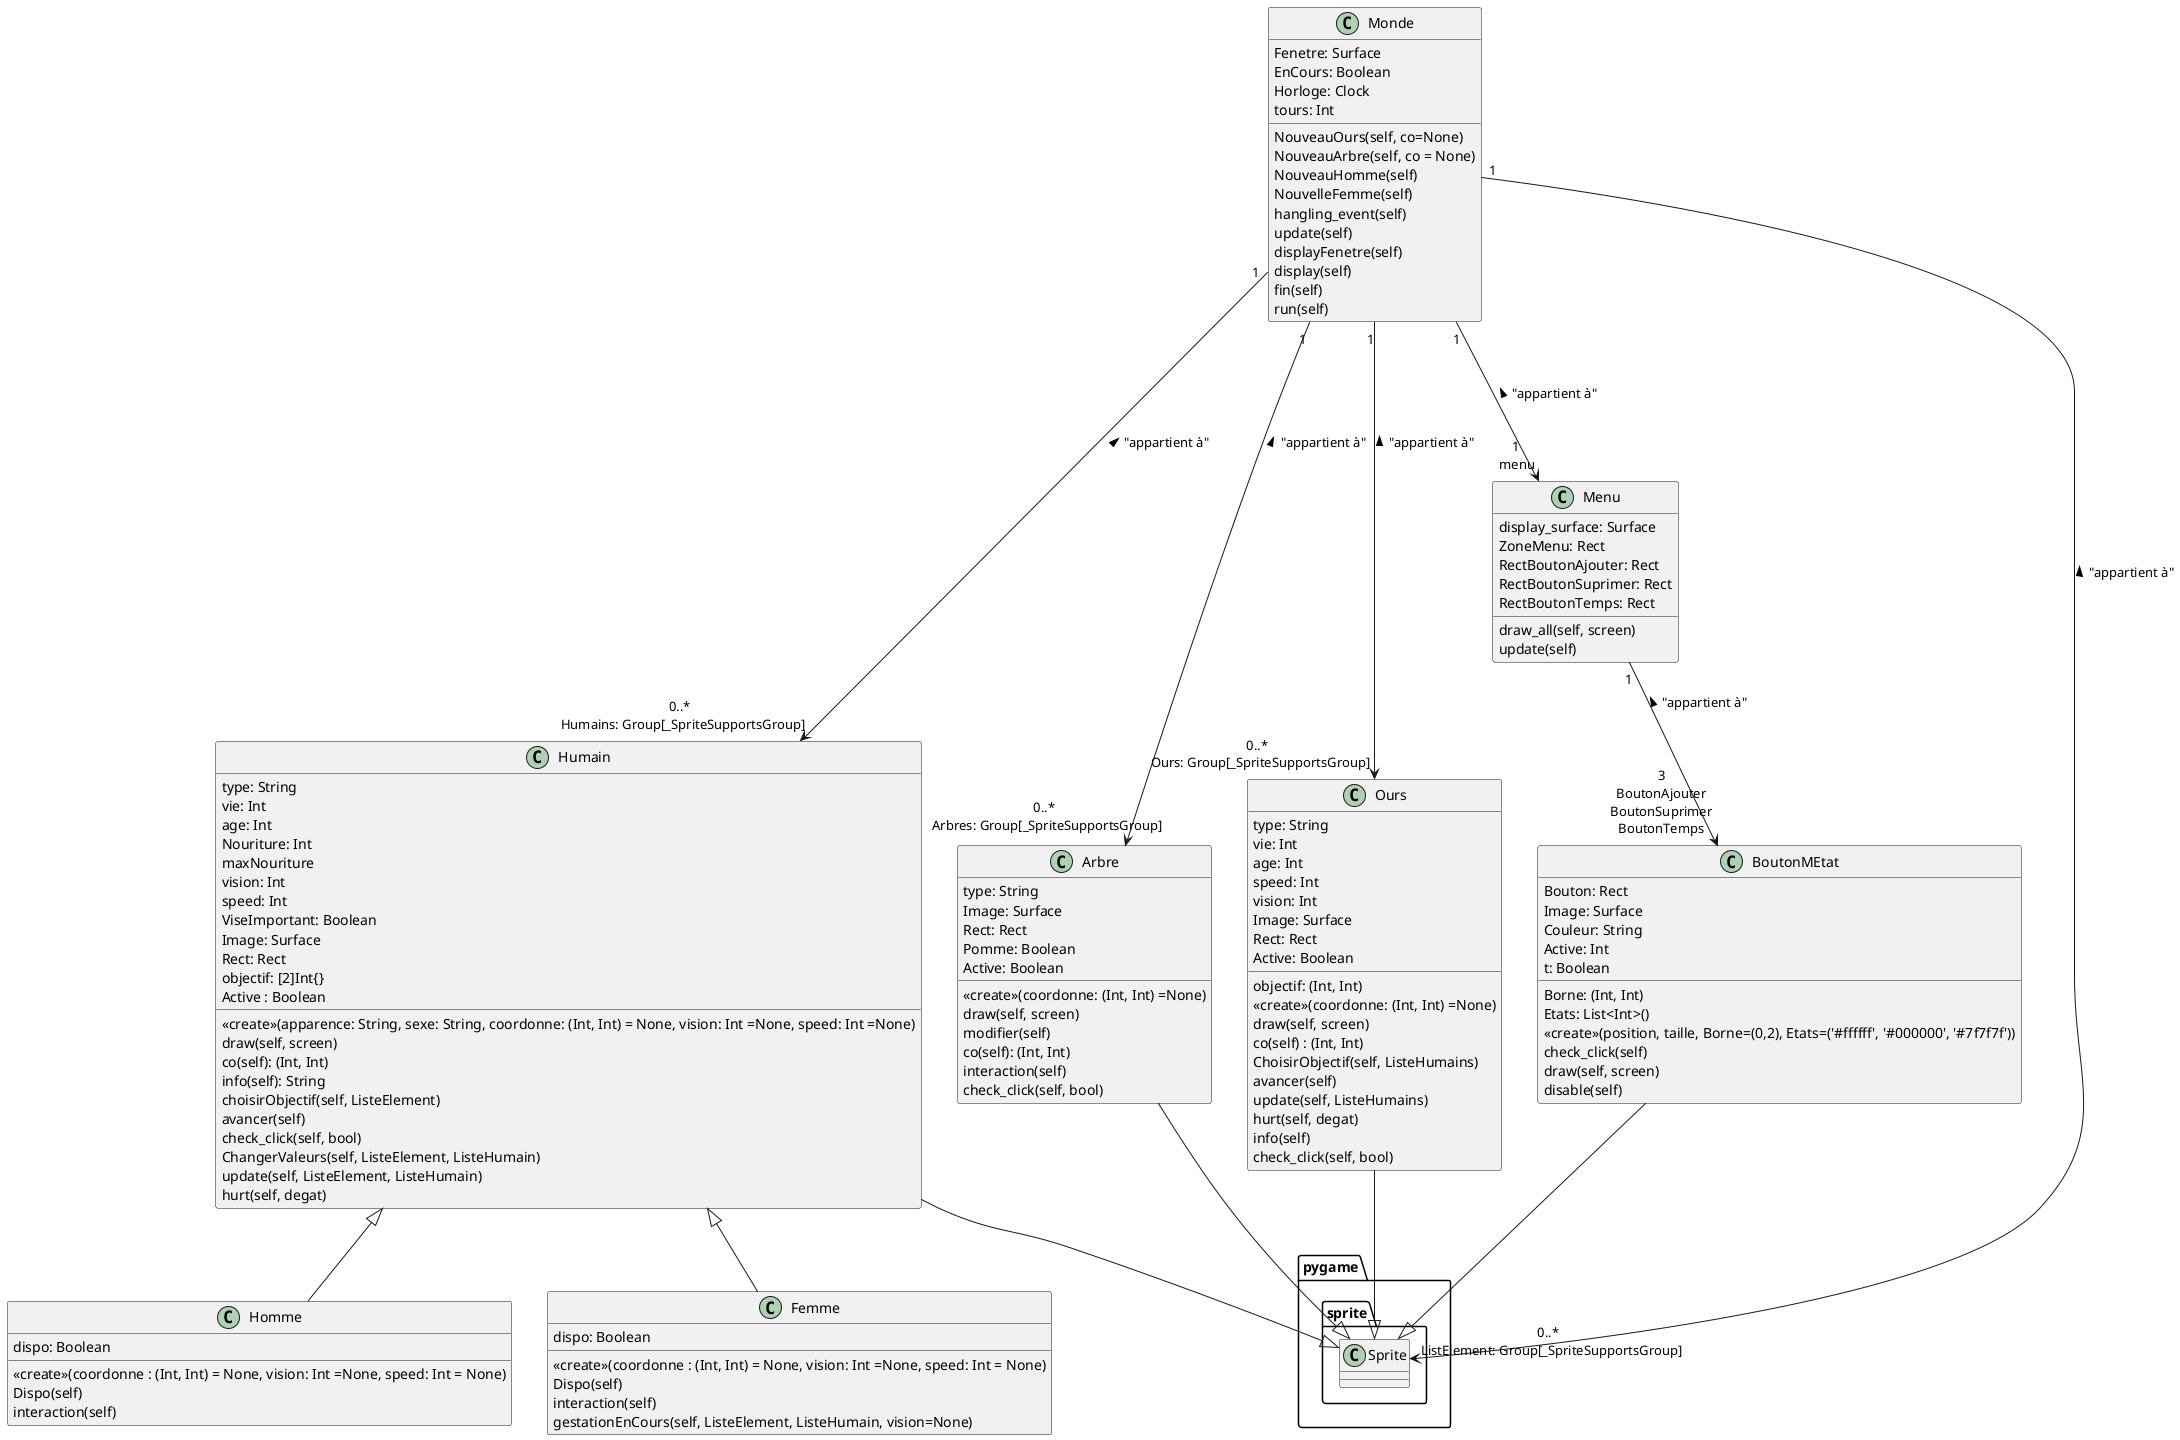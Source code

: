 @startuml

class Monde {
Fenetre: Surface
EnCours: Boolean
Horloge: Clock
tours: Int

NouveauOurs(self, co=None)
NouveauArbre(self, co = None)
NouveauHomme(self)
NouvelleFemme(self)
hangling_event(self)
update(self)
displayFenetre(self)
display(self)
fin(self)
run(self)
}

class pygame.sprite.Sprite

class Humain {
type: String
vie: Int
age: Int
Nouriture: Int
maxNouriture
vision: Int
speed: Int
ViseImportant: Boolean
Image: Surface
Rect: Rect
objectif: [2]Int{}
Active : Boolean

<<create>>(apparence: String, sexe: String, coordonne: (Int, Int) = None, vision: Int =None, speed: Int =None)
draw(self, screen)
co(self): (Int, Int)
info(self): String
choisirObjectif(self, ListeElement)
avancer(self)
check_click(self, bool)
ChangerValeurs(self, ListeElement, ListeHumain)
update(self, ListeElement, ListeHumain)
hurt(self, degat)
}

class Homme {
dispo: Boolean

<<create>>(coordonne : (Int, Int) = None, vision: Int =None, speed: Int = None)
Dispo(self)
interaction(self)
}

class Femme {
dispo: Boolean

<<create>>(coordonne : (Int, Int) = None, vision: Int =None, speed: Int = None)
Dispo(self)
interaction(self)
gestationEnCours(self, ListeElement, ListeHumain, vision=None)
}

class Arbre {
type: String
Image: Surface
Rect: Rect
Pomme: Boolean
Active: Boolean

<<create>>(coordonne: (Int, Int) =None)
draw(self, screen)
modifier(self)
co(self): (Int, Int)
interaction(self)
check_click(self, bool)
}

class Ours {
type: String
vie: Int
age: Int
speed: Int
vision: Int
Image: Surface
Rect: Rect
objectif: (Int, Int)
Active: Boolean

<<create>>(coordonne: (Int, Int) =None)
draw(self, screen)
co(self) : (Int, Int)
ChoisirObjectif(self, ListeHumains)
avancer(self)
update(self, ListeHumains)
hurt(self, degat)
info(self)
check_click(self, bool)
}

class Menu {
display_surface: Surface
ZoneMenu: Rect
RectBoutonAjouter: Rect
RectBoutonSuprimer: Rect
RectBoutonTemps: Rect


draw_all(self, screen)
update(self)
}

Menu "1" --> "3\nBoutonAjouter\nBoutonSuprimer\nBoutonTemps" BoutonMEtat : "appartient à" <

class BoutonMEtat {
Bouton: Rect
Image: Surface
Couleur: String
Borne: (Int, Int)
Active: Int
Etats: List<Int>()
t: Boolean

<<create>>(position, taille, Borne=(0,2), Etats=('#ffffff', '#000000', '#7f7f7f'))
check_click(self)
draw(self, screen)
 disable(self)
}

Humain --|> pygame.sprite.Sprite
Arbre --|> pygame.sprite.Sprite
Ours --|> pygame.sprite.Sprite
BoutonMEtat --|> pygame.sprite.Sprite

Homme -up-|> Humain
Femme -up-|> Humain

Monde "1" ---> "0..* \n Humains: Group[_SpriteSupportsGroup]" Humain : "appartient à" <
Monde "1" ---> "0..* \n ListElement: Group[_SpriteSupportsGroup]" pygame.sprite.Sprite : "appartient à" <
Monde "1" ---> "0..* \n Arbres: Group[_SpriteSupportsGroup]" Arbre : "appartient à" <
Monde "1" ---> "0..* \n Ours: Group[_SpriteSupportsGroup]" Ours : "appartient à" <

Monde "1" ---> "1\n menu" Menu : "appartient à" <
@enduml